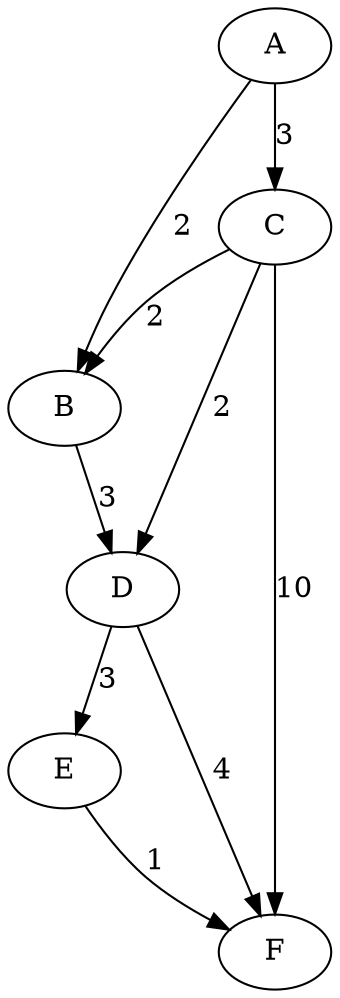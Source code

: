 digraph{
A [fillcolor=white, style=filled];
B [fillcolor=white, style=filled];
C [fillcolor=white, style=filled];
D [fillcolor=white, style=filled];
E [fillcolor=white, style=filled];
F [fillcolor=white, style=filled];
A -> B [weight = 2,label = 2];
A -> C [weight = 3,label = 3];
B -> D [weight = 3,label = 3];
C -> B [weight = 2,label = 2];
C -> D [weight = 2,label = 2];
C -> F [weight = 10,label = 10];
D -> E [weight = 3,label = 3];
D -> F [weight = 4,label = 4];
E -> F [weight = 1,label = 1];
}